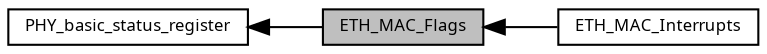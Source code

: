 digraph "ETH_MAC_Flags"
{
  edge [fontname="Sans",fontsize="8",labelfontname="Sans",labelfontsize="8"];
  node [fontname="Sans",fontsize="8",shape=record];
  rankdir=LR;
  Node0 [label="ETH_MAC_Flags",height=0.2,width=0.4,color="black", fillcolor="grey75", style="filled", fontcolor="black"];
  Node1 [label="PHY_basic_status_register",height=0.2,width=0.4,color="black", fillcolor="white", style="filled",URL="$group___p_h_y__basic__status__register.html"];
  Node2 [label="ETH_MAC_Interrupts",height=0.2,width=0.4,color="black", fillcolor="white", style="filled",URL="$group___e_t_h___m_a_c___interrupts.html"];
  Node1->Node0 [shape=plaintext, dir="back", style="solid"];
  Node0->Node2 [shape=plaintext, dir="back", style="solid"];
}

